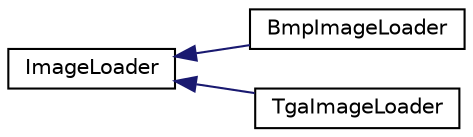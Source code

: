 digraph "Graphical Class Hierarchy"
{
  edge [fontname="Helvetica",fontsize="10",labelfontname="Helvetica",labelfontsize="10"];
  node [fontname="Helvetica",fontsize="10",shape=record];
  rankdir="LR";
  Node1 [label="ImageLoader",height=0.2,width=0.4,color="black", fillcolor="white", style="filled",URL="$class_image_loader.html"];
  Node1 -> Node2 [dir="back",color="midnightblue",fontsize="10",style="solid",fontname="Helvetica"];
  Node2 [label="BmpImageLoader",height=0.2,width=0.4,color="black", fillcolor="white", style="filled",URL="$class_bmp_image_loader.html"];
  Node1 -> Node3 [dir="back",color="midnightblue",fontsize="10",style="solid",fontname="Helvetica"];
  Node3 [label="TgaImageLoader",height=0.2,width=0.4,color="black", fillcolor="white", style="filled",URL="$class_tga_image_loader.html"];
}
